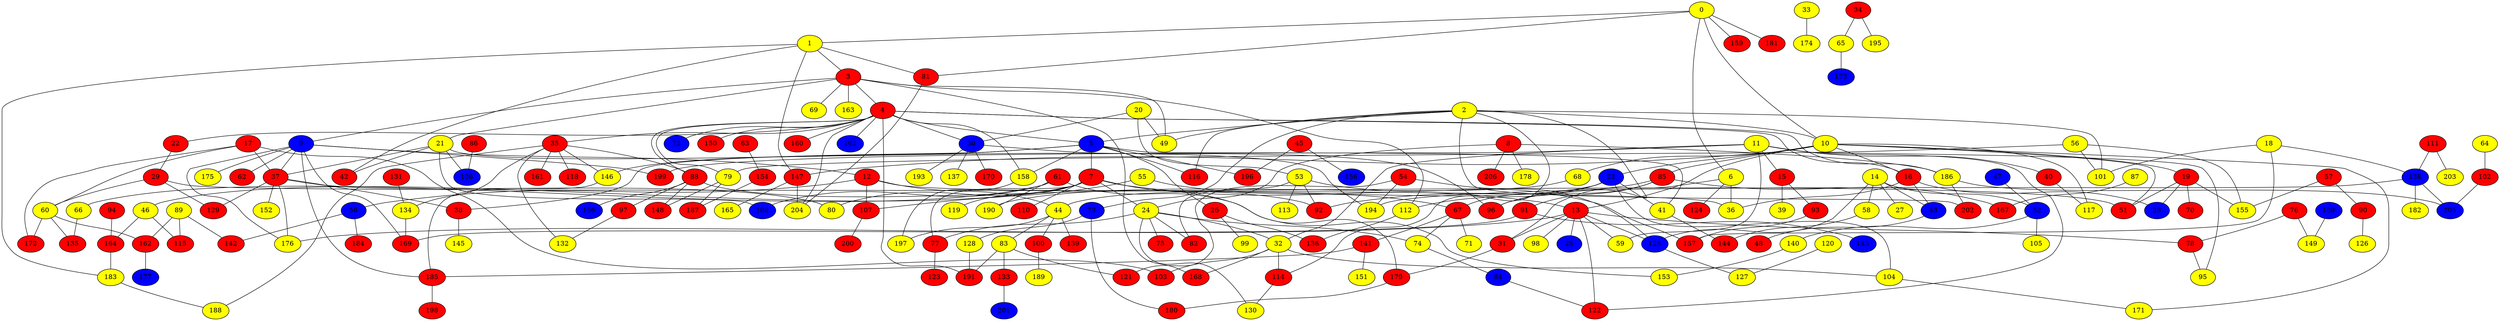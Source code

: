 graph {
0 [style = filled fillcolor = yellow];
1 [style = filled fillcolor = yellow];
2 [style = filled fillcolor = yellow];
3 [style = filled fillcolor = red];
4 [style = filled fillcolor = red];
5 [style = filled fillcolor = blue];
6 [style = filled fillcolor = yellow];
7 [style = filled fillcolor = red];
8 [style = filled fillcolor = red];
9 [style = filled fillcolor = blue];
10 [style = filled fillcolor = yellow];
11 [style = filled fillcolor = yellow];
12 [style = filled fillcolor = red];
13 [style = filled fillcolor = red];
14 [style = filled fillcolor = yellow];
15 [style = filled fillcolor = red];
16 [style = filled fillcolor = red];
17 [style = filled fillcolor = red];
18 [style = filled fillcolor = yellow];
19 [style = filled fillcolor = red];
20 [style = filled fillcolor = yellow];
21 [style = filled fillcolor = yellow];
22 [style = filled fillcolor = red];
23 [style = filled fillcolor = blue];
24 [style = filled fillcolor = yellow];
25 [style = filled fillcolor = blue];
26 [style = filled fillcolor = red];
27 [style = filled fillcolor = yellow];
28 [style = filled fillcolor = blue];
29 [style = filled fillcolor = red];
30 [style = filled fillcolor = blue];
31 [style = filled fillcolor = red];
32 [style = filled fillcolor = yellow];
33 [style = filled fillcolor = yellow];
34 [style = filled fillcolor = red];
35 [style = filled fillcolor = red];
36 [style = filled fillcolor = yellow];
37 [style = filled fillcolor = red];
38 [style = filled fillcolor = red];
39 [style = filled fillcolor = yellow];
40 [style = filled fillcolor = red];
41 [style = filled fillcolor = yellow];
42 [style = filled fillcolor = red];
43 [style = filled fillcolor = blue];
44 [style = filled fillcolor = yellow];
45 [style = filled fillcolor = red];
46 [style = filled fillcolor = yellow];
47 [style = filled fillcolor = blue];
48 [style = filled fillcolor = red];
49 [style = filled fillcolor = yellow];
50 [style = filled fillcolor = blue];
51 [style = filled fillcolor = red];
52 [style = filled fillcolor = blue];
53 [style = filled fillcolor = yellow];
54 [style = filled fillcolor = red];
55 [style = filled fillcolor = yellow];
56 [style = filled fillcolor = yellow];
57 [style = filled fillcolor = red];
58 [style = filled fillcolor = yellow];
59 [style = filled fillcolor = yellow];
60 [style = filled fillcolor = yellow];
61 [style = filled fillcolor = red];
62 [style = filled fillcolor = red];
63 [style = filled fillcolor = red];
64 [style = filled fillcolor = yellow];
65 [style = filled fillcolor = yellow];
66 [style = filled fillcolor = yellow];
67 [style = filled fillcolor = red];
68 [style = filled fillcolor = yellow];
69 [style = filled fillcolor = yellow];
70 [style = filled fillcolor = red];
71 [style = filled fillcolor = yellow];
72 [style = filled fillcolor = blue];
73 [style = filled fillcolor = blue];
74 [style = filled fillcolor = yellow];
75 [style = filled fillcolor = red];
76 [style = filled fillcolor = red];
77 [style = filled fillcolor = red];
78 [style = filled fillcolor = red];
79 [style = filled fillcolor = yellow];
80 [style = filled fillcolor = yellow];
81 [style = filled fillcolor = red];
82 [style = filled fillcolor = red];
83 [style = filled fillcolor = yellow];
84 [style = filled fillcolor = blue];
85 [style = filled fillcolor = red];
86 [style = filled fillcolor = red];
87 [style = filled fillcolor = yellow];
88 [style = filled fillcolor = red];
89 [style = filled fillcolor = yellow];
90 [style = filled fillcolor = red];
91 [style = filled fillcolor = red];
92 [style = filled fillcolor = red];
93 [style = filled fillcolor = red];
94 [style = filled fillcolor = red];
95 [style = filled fillcolor = yellow];
96 [style = filled fillcolor = red];
97 [style = filled fillcolor = red];
98 [style = filled fillcolor = yellow];
99 [style = filled fillcolor = yellow];
100 [style = filled fillcolor = red];
101 [style = filled fillcolor = yellow];
102 [style = filled fillcolor = red];
103 [style = filled fillcolor = red];
104 [style = filled fillcolor = yellow];
105 [style = filled fillcolor = yellow];
106 [style = filled fillcolor = blue];
107 [style = filled fillcolor = red];
108 [style = filled fillcolor = blue];
109 [style = filled fillcolor = blue];
110 [style = filled fillcolor = red];
111 [style = filled fillcolor = red];
112 [style = filled fillcolor = yellow];
113 [style = filled fillcolor = yellow];
114 [style = filled fillcolor = red];
115 [style = filled fillcolor = red];
116 [style = filled fillcolor = red];
117 [style = filled fillcolor = yellow];
118 [style = filled fillcolor = red];
119 [style = filled fillcolor = yellow];
120 [style = filled fillcolor = yellow];
121 [style = filled fillcolor = red];
122 [style = filled fillcolor = red];
123 [style = filled fillcolor = red];
124 [style = filled fillcolor = red];
125 [style = filled fillcolor = blue];
126 [style = filled fillcolor = yellow];
127 [style = filled fillcolor = yellow];
128 [style = filled fillcolor = yellow];
129 [style = filled fillcolor = red];
130 [style = filled fillcolor = yellow];
131 [style = filled fillcolor = red];
132 [style = filled fillcolor = yellow];
133 [style = filled fillcolor = red];
134 [style = filled fillcolor = yellow];
135 [style = filled fillcolor = red];
136 [style = filled fillcolor = red];
137 [style = filled fillcolor = yellow];
138 [style = filled fillcolor = blue];
139 [style = filled fillcolor = red];
140 [style = filled fillcolor = yellow];
141 [style = filled fillcolor = red];
142 [style = filled fillcolor = red];
143 [style = filled fillcolor = blue];
144 [style = filled fillcolor = red];
145 [style = filled fillcolor = yellow];
146 [style = filled fillcolor = yellow];
147 [style = filled fillcolor = red];
148 [style = filled fillcolor = red];
149 [style = filled fillcolor = yellow];
150 [style = filled fillcolor = red];
151 [style = filled fillcolor = yellow];
152 [style = filled fillcolor = yellow];
153 [style = filled fillcolor = yellow];
154 [style = filled fillcolor = red];
155 [style = filled fillcolor = yellow];
156 [style = filled fillcolor = blue];
157 [style = filled fillcolor = red];
158 [style = filled fillcolor = yellow];
159 [style = filled fillcolor = red];
160 [style = filled fillcolor = red];
161 [style = filled fillcolor = red];
162 [style = filled fillcolor = red];
163 [style = filled fillcolor = yellow];
164 [style = filled fillcolor = red];
165 [style = filled fillcolor = yellow];
166 [style = filled fillcolor = blue];
167 [style = filled fillcolor = red];
168 [style = filled fillcolor = red];
169 [style = filled fillcolor = red];
170 [style = filled fillcolor = red];
171 [style = filled fillcolor = yellow];
172 [style = filled fillcolor = red];
173 [style = filled fillcolor = blue];
174 [style = filled fillcolor = yellow];
175 [style = filled fillcolor = yellow];
176 [style = filled fillcolor = yellow];
177 [style = filled fillcolor = blue];
178 [style = filled fillcolor = yellow];
179 [style = filled fillcolor = red];
180 [style = filled fillcolor = red];
181 [style = filled fillcolor = red];
182 [style = filled fillcolor = yellow];
183 [style = filled fillcolor = yellow];
184 [style = filled fillcolor = red];
185 [style = filled fillcolor = red];
186 [style = filled fillcolor = yellow];
187 [style = filled fillcolor = red];
188 [style = filled fillcolor = yellow];
189 [style = filled fillcolor = yellow];
190 [style = filled fillcolor = yellow];
191 [style = filled fillcolor = red];
192 [style = filled fillcolor = blue];
193 [style = filled fillcolor = yellow];
194 [style = filled fillcolor = yellow];
195 [style = filled fillcolor = yellow];
196 [style = filled fillcolor = red];
197 [style = filled fillcolor = yellow];
198 [style = filled fillcolor = red];
199 [style = filled fillcolor = red];
200 [style = filled fillcolor = red];
201 [style = filled fillcolor = blue];
202 [style = filled fillcolor = red];
203 [style = filled fillcolor = yellow];
204 [style = filled fillcolor = yellow];
205 [style = filled fillcolor = blue];
206 [style = filled fillcolor = red];
0 -- 81;
0 -- 10;
0 -- 6;
0 -- 1;
0 -- 159;
0 -- 181;
1 -- 3;
1 -- 42;
1 -- 81;
1 -- 147;
1 -- 183;
2 -- 5;
2 -- 10;
2 -- 49;
2 -- 73;
2 -- 96;
2 -- 101;
2 -- 114;
2 -- 116;
2 -- 202;
3 -- 4;
3 -- 9;
3 -- 21;
3 -- 49;
3 -- 69;
3 -- 112;
3 -- 163;
3 -- 168;
4 -- 5;
4 -- 16;
4 -- 22;
4 -- 30;
4 -- 35;
4 -- 72;
4 -- 79;
4 -- 88;
4 -- 150;
4 -- 158;
4 -- 160;
4 -- 186;
4 -- 191;
4 -- 192;
4 -- 204;
5 -- 7;
5 -- 26;
5 -- 38;
5 -- 41;
5 -- 116;
5 -- 146;
5 -- 158;
5 -- 196;
6 -- 31;
6 -- 36;
6 -- 124;
7 -- 13;
7 -- 24;
7 -- 46;
7 -- 77;
7 -- 80;
7 -- 110;
7 -- 119;
7 -- 179;
8 -- 24;
8 -- 178;
8 -- 186;
8 -- 206;
9 -- 12;
9 -- 37;
9 -- 62;
9 -- 169;
9 -- 175;
9 -- 176;
9 -- 185;
9 -- 199;
10 -- 13;
10 -- 16;
10 -- 19;
10 -- 23;
10 -- 51;
10 -- 68;
10 -- 85;
10 -- 117;
10 -- 147;
10 -- 171;
11 -- 15;
11 -- 32;
11 -- 40;
11 -- 59;
11 -- 95;
11 -- 122;
11 -- 199;
12 -- 44;
12 -- 50;
12 -- 51;
12 -- 107;
13 -- 25;
13 -- 31;
13 -- 59;
13 -- 78;
13 -- 98;
13 -- 122;
13 -- 125;
13 -- 176;
14 -- 27;
14 -- 43;
14 -- 52;
14 -- 58;
14 -- 125;
15 -- 39;
15 -- 93;
16 -- 28;
16 -- 36;
16 -- 43;
17 -- 37;
17 -- 60;
17 -- 103;
17 -- 172;
18 -- 101;
18 -- 138;
18 -- 157;
19 -- 28;
19 -- 51;
19 -- 70;
19 -- 155;
20 -- 30;
20 -- 49;
20 -- 53;
21 -- 37;
21 -- 42;
21 -- 106;
21 -- 108;
21 -- 194;
22 -- 29;
23 -- 41;
23 -- 44;
23 -- 67;
23 -- 104;
23 -- 112;
24 -- 32;
24 -- 74;
24 -- 75;
24 -- 77;
24 -- 82;
24 -- 130;
26 -- 99;
26 -- 136;
29 -- 36;
29 -- 60;
29 -- 129;
30 -- 96;
30 -- 137;
30 -- 170;
30 -- 193;
31 -- 179;
32 -- 103;
32 -- 104;
32 -- 114;
32 -- 168;
33 -- 174;
34 -- 65;
34 -- 195;
35 -- 88;
35 -- 118;
35 -- 132;
35 -- 134;
35 -- 146;
35 -- 161;
35 -- 188;
37 -- 38;
37 -- 80;
37 -- 129;
37 -- 152;
37 -- 176;
38 -- 145;
40 -- 117;
41 -- 144;
43 -- 48;
44 -- 83;
44 -- 100;
44 -- 139;
44 -- 197;
45 -- 156;
45 -- 196;
46 -- 115;
46 -- 164;
47 -- 52;
50 -- 142;
50 -- 184;
52 -- 105;
52 -- 140;
53 -- 82;
53 -- 92;
53 -- 113;
53 -- 157;
54 -- 121;
54 -- 125;
54 -- 194;
55 -- 67;
55 -- 107;
56 -- 79;
56 -- 101;
56 -- 155;
57 -- 90;
57 -- 155;
58 -- 144;
60 -- 135;
60 -- 162;
60 -- 172;
61 -- 66;
61 -- 108;
61 -- 153;
61 -- 190;
63 -- 154;
64 -- 102;
65 -- 173;
66 -- 135;
67 -- 71;
67 -- 74;
67 -- 141;
68 -- 190;
73 -- 128;
73 -- 180;
74 -- 84;
76 -- 78;
76 -- 149;
77 -- 123;
78 -- 95;
79 -- 148;
79 -- 187;
81 -- 204;
83 -- 121;
83 -- 133;
83 -- 191;
84 -- 122;
85 -- 91;
85 -- 92;
85 -- 96;
85 -- 167;
86 -- 106;
87 -- 167;
88 -- 92;
88 -- 97;
88 -- 148;
88 -- 166;
89 -- 115;
89 -- 142;
89 -- 162;
90 -- 126;
91 -- 143;
91 -- 169;
93 -- 157;
94 -- 164;
97 -- 132;
100 -- 189;
102 -- 205;
104 -- 171;
107 -- 200;
109 -- 149;
111 -- 138;
111 -- 203;
112 -- 136;
114 -- 130;
120 -- 127;
125 -- 127;
128 -- 191;
131 -- 134;
133 -- 201;
134 -- 169;
138 -- 182;
138 -- 194;
138 -- 205;
140 -- 153;
141 -- 151;
141 -- 185;
146 -- 185;
147 -- 165;
147 -- 204;
154 -- 187;
158 -- 197;
162 -- 177;
164 -- 183;
179 -- 180;
183 -- 188;
185 -- 198;
186 -- 202;
186 -- 205;
}
